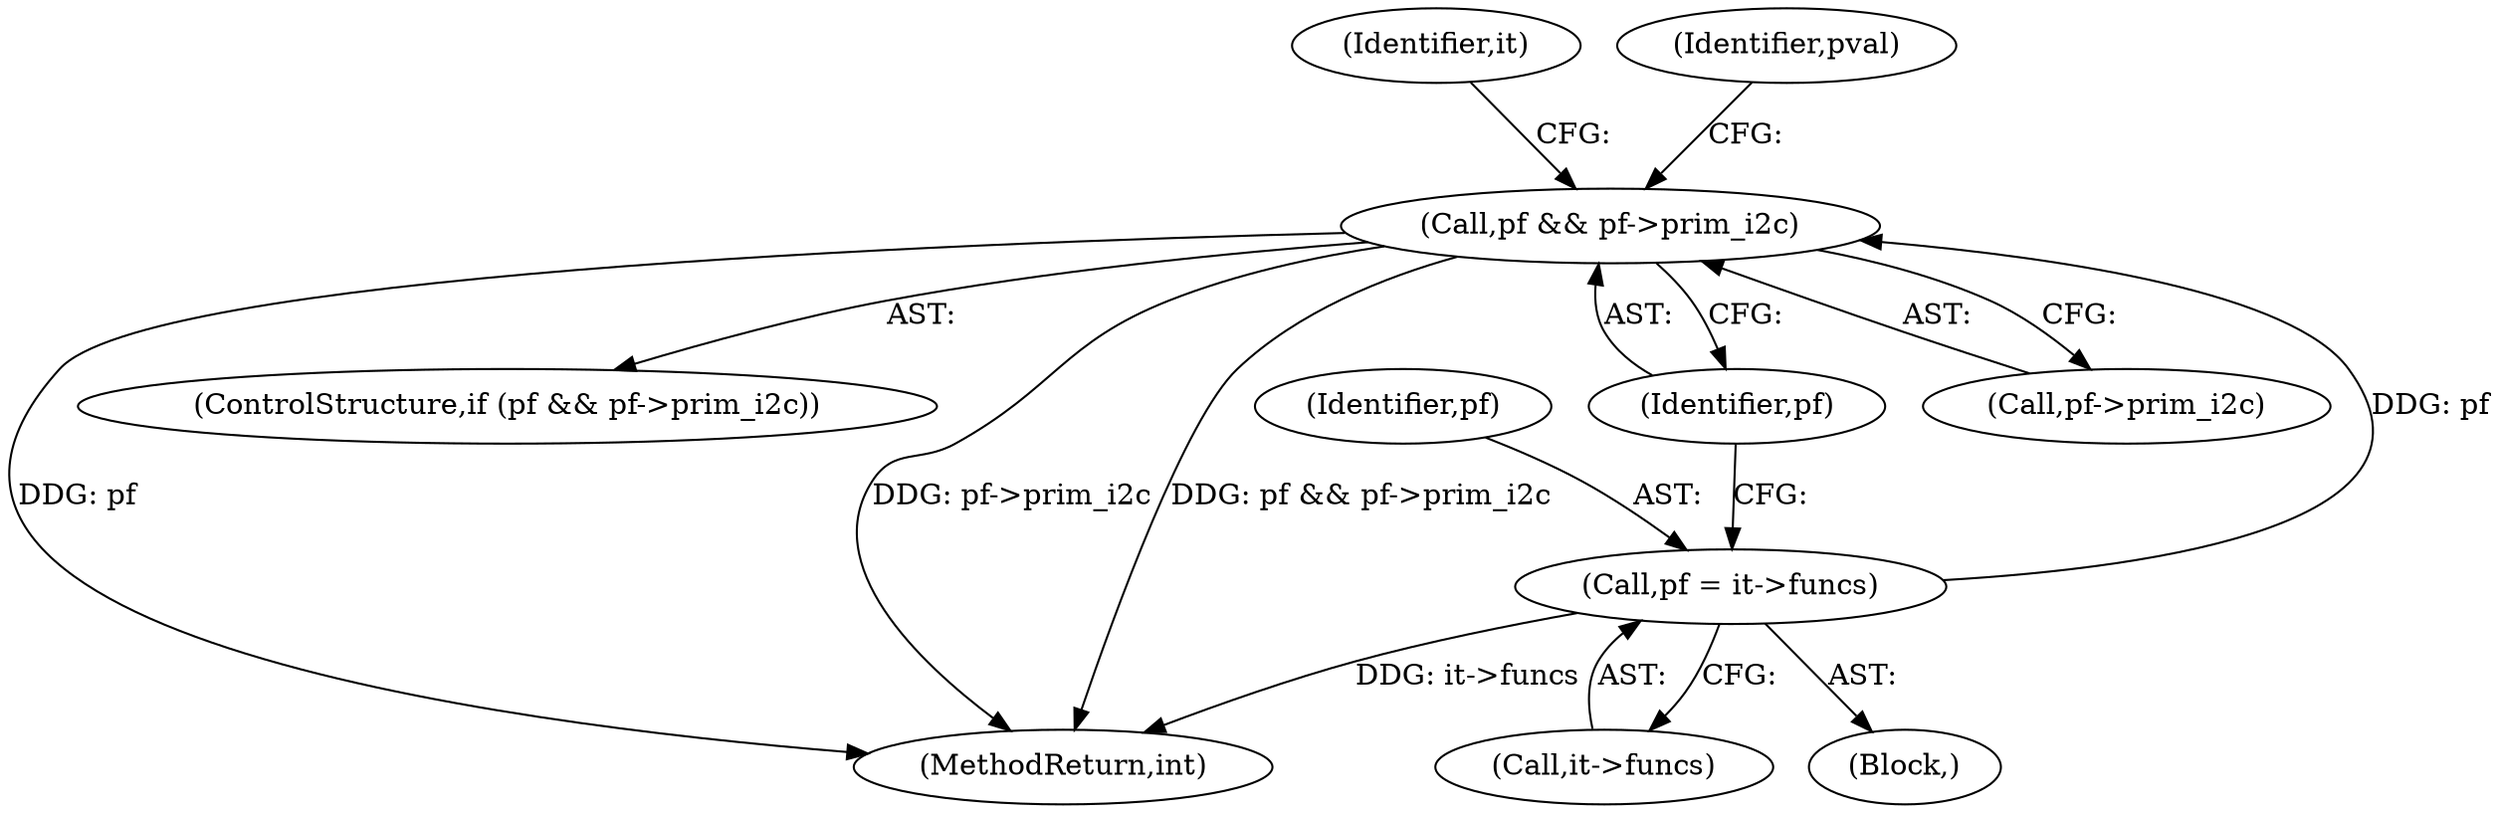 digraph "0_openssl_f5da52e308a6aeea6d5f3df98c4da295d7e9cc27_1@pointer" {
"1000131" [label="(Call,pf && pf->prim_i2c)"];
"1000125" [label="(Call,pf = it->funcs)"];
"1000127" [label="(Call,it->funcs)"];
"1000130" [label="(ControlStructure,if (pf && pf->prim_i2c))"];
"1000125" [label="(Call,pf = it->funcs)"];
"1000146" [label="(Identifier,it)"];
"1000410" [label="(MethodReturn,int)"];
"1000131" [label="(Call,pf && pf->prim_i2c)"];
"1000138" [label="(Identifier,pval)"];
"1000132" [label="(Identifier,pf)"];
"1000113" [label="(Block,)"];
"1000133" [label="(Call,pf->prim_i2c)"];
"1000126" [label="(Identifier,pf)"];
"1000131" -> "1000130"  [label="AST: "];
"1000131" -> "1000132"  [label="CFG: "];
"1000131" -> "1000133"  [label="CFG: "];
"1000132" -> "1000131"  [label="AST: "];
"1000133" -> "1000131"  [label="AST: "];
"1000138" -> "1000131"  [label="CFG: "];
"1000146" -> "1000131"  [label="CFG: "];
"1000131" -> "1000410"  [label="DDG: pf"];
"1000131" -> "1000410"  [label="DDG: pf->prim_i2c"];
"1000131" -> "1000410"  [label="DDG: pf && pf->prim_i2c"];
"1000125" -> "1000131"  [label="DDG: pf"];
"1000125" -> "1000113"  [label="AST: "];
"1000125" -> "1000127"  [label="CFG: "];
"1000126" -> "1000125"  [label="AST: "];
"1000127" -> "1000125"  [label="AST: "];
"1000132" -> "1000125"  [label="CFG: "];
"1000125" -> "1000410"  [label="DDG: it->funcs"];
}
